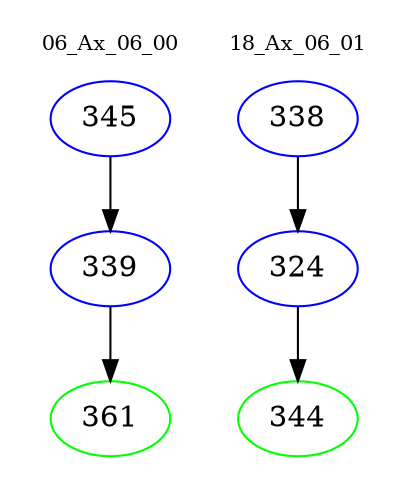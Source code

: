 digraph{
subgraph cluster_0 {
color = white
label = "06_Ax_06_00";
fontsize=10;
T0_345 [label="345", color="blue"]
T0_345 -> T0_339 [color="black"]
T0_339 [label="339", color="blue"]
T0_339 -> T0_361 [color="black"]
T0_361 [label="361", color="green"]
}
subgraph cluster_1 {
color = white
label = "18_Ax_06_01";
fontsize=10;
T1_338 [label="338", color="blue"]
T1_338 -> T1_324 [color="black"]
T1_324 [label="324", color="blue"]
T1_324 -> T1_344 [color="black"]
T1_344 [label="344", color="green"]
}
}
